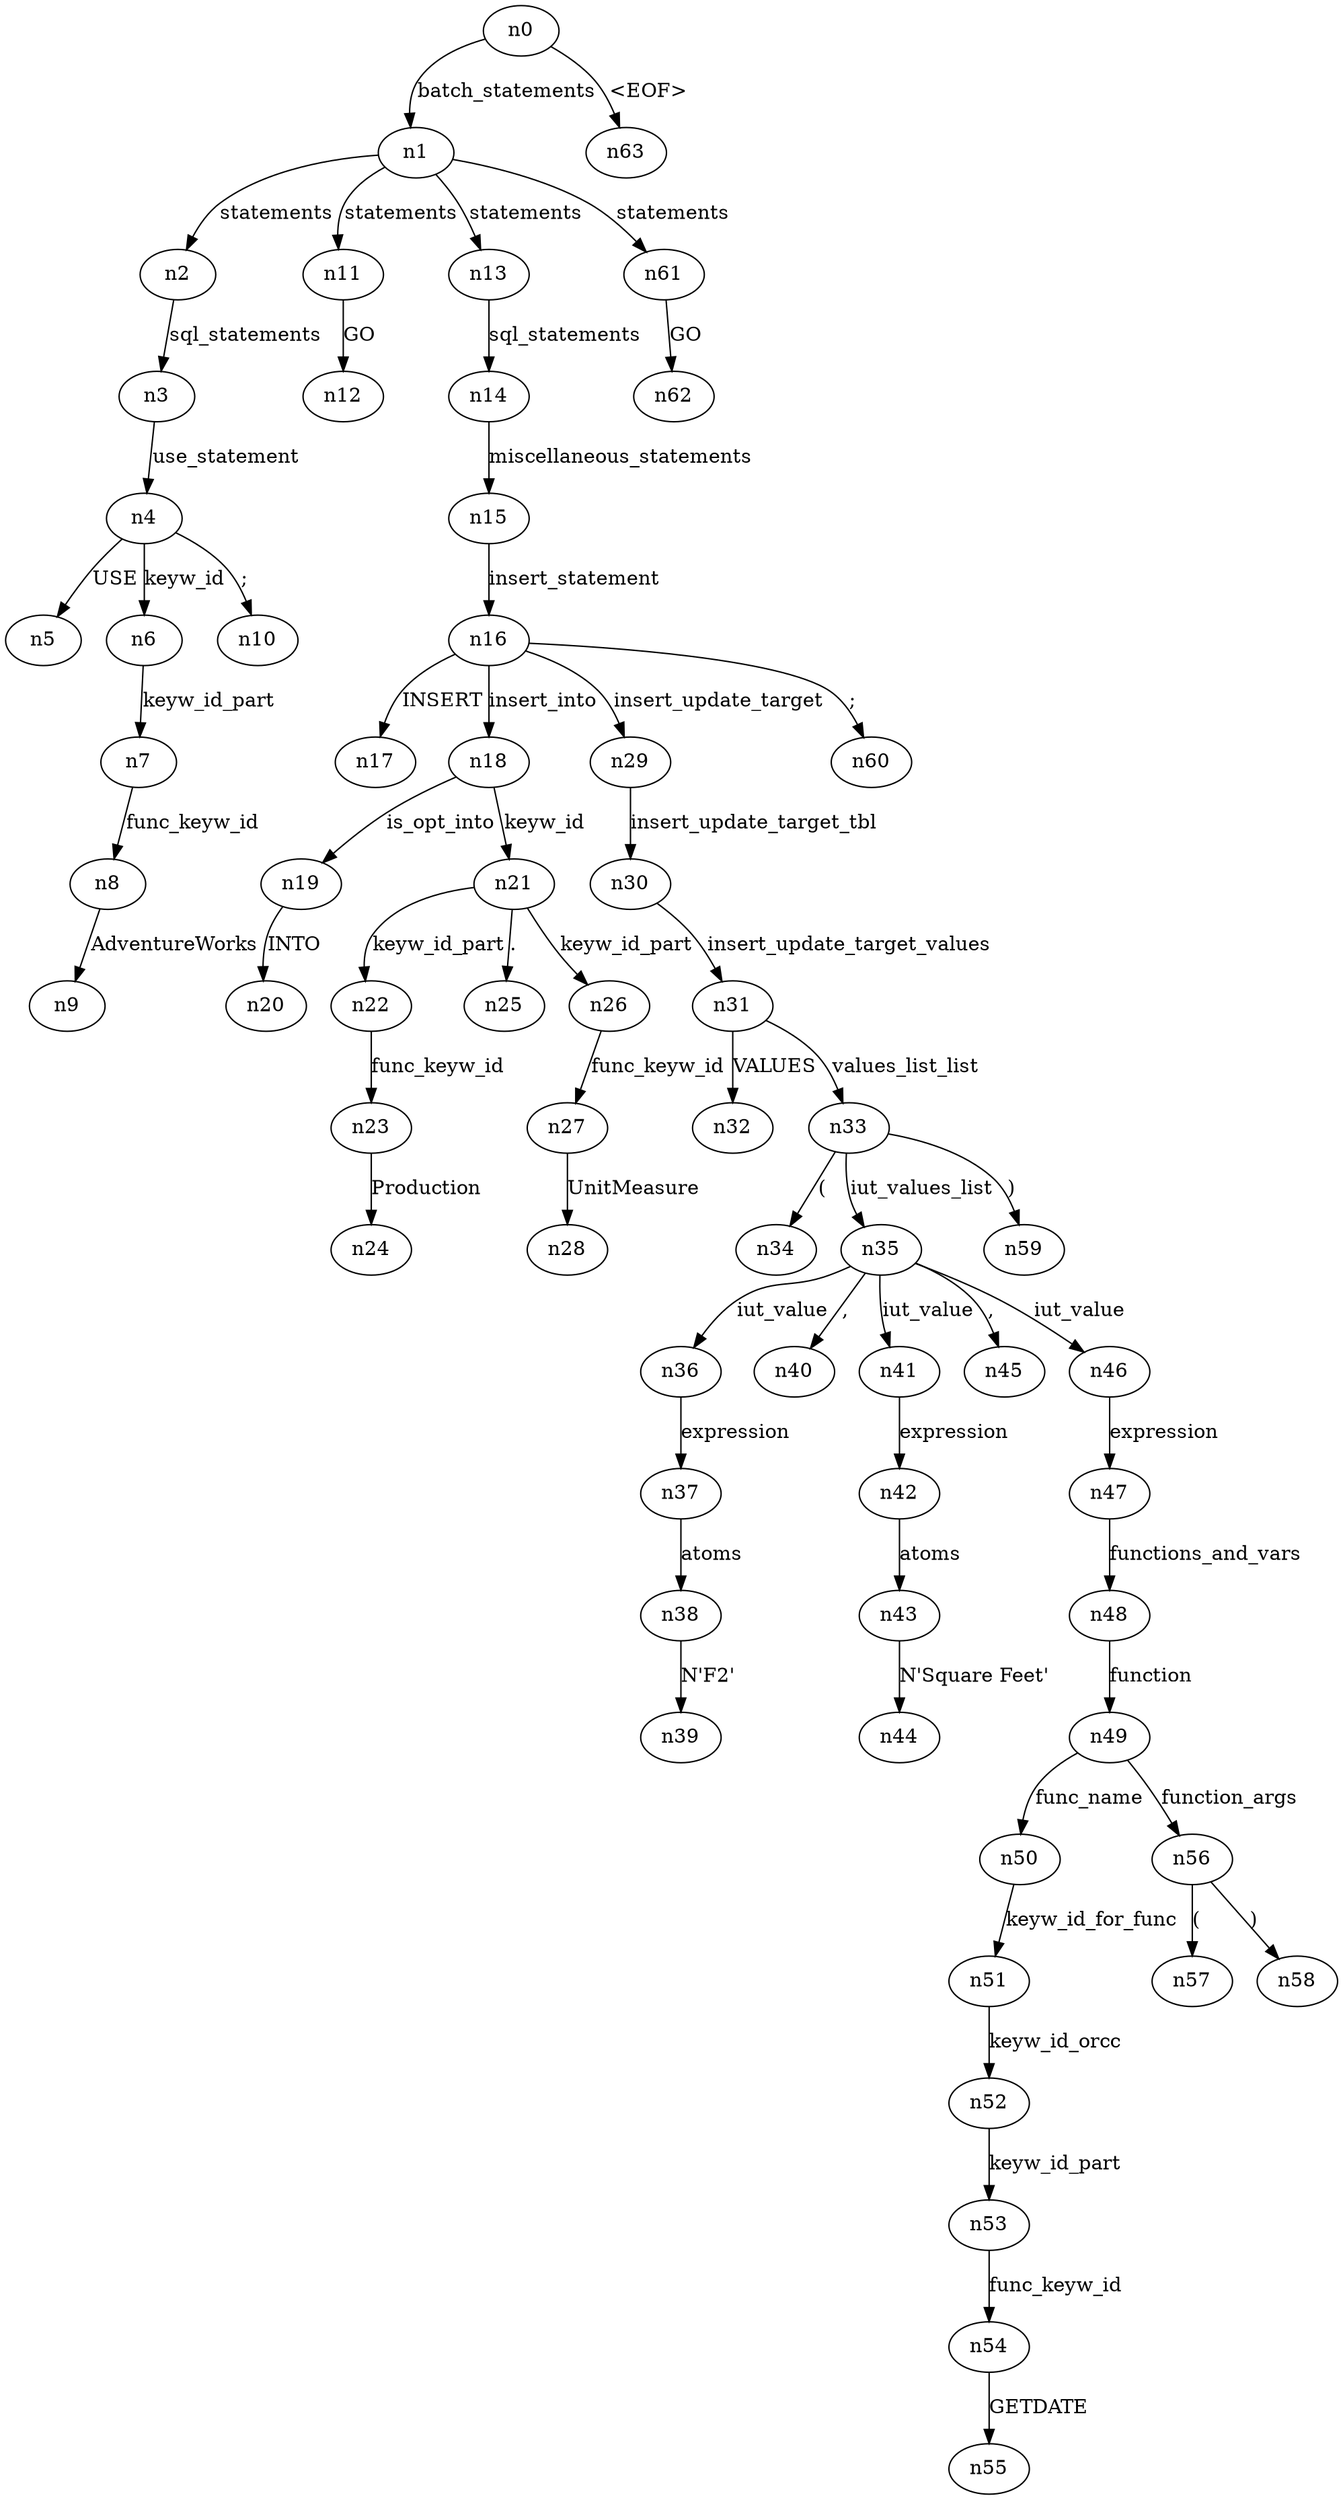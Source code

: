 digraph ParseTree {
  n0 -> n1 [label="batch_statements"];
  n1 -> n2 [label="statements"];
  n2 -> n3 [label="sql_statements"];
  n3 -> n4 [label="use_statement"];
  n4 -> n5 [label="USE"];
  n4 -> n6 [label="keyw_id"];
  n6 -> n7 [label="keyw_id_part"];
  n7 -> n8 [label="func_keyw_id"];
  n8 -> n9 [label="AdventureWorks"];
  n4 -> n10 [label=";"];
  n1 -> n11 [label="statements"];
  n11 -> n12 [label="GO"];
  n1 -> n13 [label="statements"];
  n13 -> n14 [label="sql_statements"];
  n14 -> n15 [label="miscellaneous_statements"];
  n15 -> n16 [label="insert_statement"];
  n16 -> n17 [label="INSERT"];
  n16 -> n18 [label="insert_into"];
  n18 -> n19 [label="is_opt_into"];
  n19 -> n20 [label="INTO"];
  n18 -> n21 [label="keyw_id"];
  n21 -> n22 [label="keyw_id_part"];
  n22 -> n23 [label="func_keyw_id"];
  n23 -> n24 [label="Production"];
  n21 -> n25 [label="."];
  n21 -> n26 [label="keyw_id_part"];
  n26 -> n27 [label="func_keyw_id"];
  n27 -> n28 [label="UnitMeasure"];
  n16 -> n29 [label="insert_update_target"];
  n29 -> n30 [label="insert_update_target_tbl"];
  n30 -> n31 [label="insert_update_target_values"];
  n31 -> n32 [label="VALUES"];
  n31 -> n33 [label="values_list_list"];
  n33 -> n34 [label="("];
  n33 -> n35 [label="iut_values_list"];
  n35 -> n36 [label="iut_value"];
  n36 -> n37 [label="expression"];
  n37 -> n38 [label="atoms"];
  n38 -> n39 [label="N'F2'"];
  n35 -> n40 [label=","];
  n35 -> n41 [label="iut_value"];
  n41 -> n42 [label="expression"];
  n42 -> n43 [label="atoms"];
  n43 -> n44 [label="N'Square Feet'"];
  n35 -> n45 [label=","];
  n35 -> n46 [label="iut_value"];
  n46 -> n47 [label="expression"];
  n47 -> n48 [label="functions_and_vars"];
  n48 -> n49 [label="function"];
  n49 -> n50 [label="func_name"];
  n50 -> n51 [label="keyw_id_for_func"];
  n51 -> n52 [label="keyw_id_orcc"];
  n52 -> n53 [label="keyw_id_part"];
  n53 -> n54 [label="func_keyw_id"];
  n54 -> n55 [label="GETDATE"];
  n49 -> n56 [label="function_args"];
  n56 -> n57 [label="("];
  n56 -> n58 [label=")"];
  n33 -> n59 [label=")"];
  n16 -> n60 [label=";"];
  n1 -> n61 [label="statements"];
  n61 -> n62 [label="GO"];
  n0 -> n63 [label="<EOF>"];
}